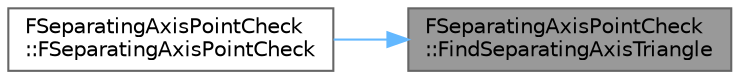 digraph "FSeparatingAxisPointCheck::FindSeparatingAxisTriangle"
{
 // INTERACTIVE_SVG=YES
 // LATEX_PDF_SIZE
  bgcolor="transparent";
  edge [fontname=Helvetica,fontsize=10,labelfontname=Helvetica,labelfontsize=10];
  node [fontname=Helvetica,fontsize=10,shape=box,height=0.2,width=0.4];
  rankdir="RL";
  Node1 [id="Node000001",label="FSeparatingAxisPointCheck\l::FindSeparatingAxisTriangle",height=0.2,width=0.4,color="gray40", fillcolor="grey60", style="filled", fontcolor="black",tooltip="Determines whether the bounding box encroaches on the triangle, checking all relevant axes."];
  Node1 -> Node2 [id="edge1_Node000001_Node000002",dir="back",color="steelblue1",style="solid",tooltip=" "];
  Node2 [id="Node000002",label="FSeparatingAxisPointCheck\l::FSeparatingAxisPointCheck",height=0.2,width=0.4,color="grey40", fillcolor="white", style="filled",URL="$d5/d14/classFSeparatingAxisPointCheck.html#ac9d33312160bd579d5ad73607d2db68e",tooltip="Creates an object representing the intersection between an axis-aligned bounding box and a convex pol..."];
}
